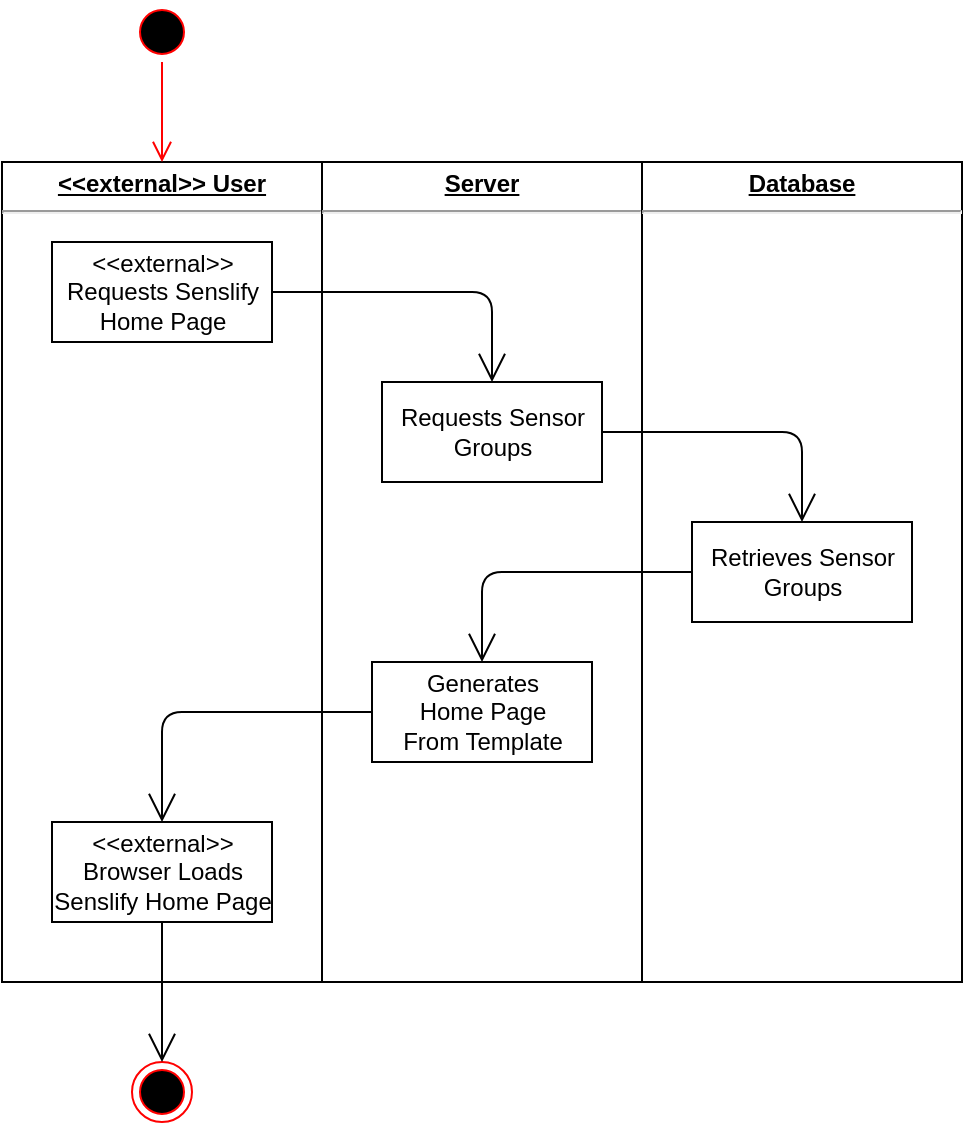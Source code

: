 <mxfile version="14.7.7" type="device" pages="4"><diagram id="7vU6xq8PVI_5vJWjdrWV" name="Home Page Diagram"><mxGraphModel dx="539" dy="767" grid="1" gridSize="10" guides="1" tooltips="1" connect="1" arrows="1" fold="1" page="1" pageScale="1" pageWidth="850" pageHeight="1100" math="0" shadow="0"><root><mxCell id="0"/><mxCell id="1" parent="0"/><mxCell id="Bgn4ZwDKFBpzbziRqed_-10" value="&lt;p style=&quot;margin: 0px ; margin-top: 4px ; text-align: center ; text-decoration: underline&quot;&gt;&lt;b&gt;&amp;lt;&amp;lt;external&amp;gt;&amp;gt; User&lt;/b&gt;&lt;/p&gt;&lt;hr&gt;&lt;p style=&quot;margin: 0px ; margin-left: 8px&quot;&gt;&lt;br&gt;&lt;br&gt;&lt;/p&gt;" style="verticalAlign=top;align=left;overflow=fill;fontSize=12;fontFamily=Helvetica;html=1;" vertex="1" parent="1"><mxGeometry x="160" y="250" width="160" height="410" as="geometry"/></mxCell><mxCell id="Bgn4ZwDKFBpzbziRqed_-11" value="&lt;p style=&quot;margin: 0px ; margin-top: 4px ; text-align: center ; text-decoration: underline&quot;&gt;&lt;b&gt;Server&lt;br&gt;&lt;/b&gt;&lt;/p&gt;&lt;hr&gt;&lt;p style=&quot;margin: 0px ; margin-left: 8px&quot;&gt;&lt;br&gt;&lt;br&gt;&lt;/p&gt;" style="verticalAlign=top;align=left;overflow=fill;fontSize=12;fontFamily=Helvetica;html=1;" vertex="1" parent="1"><mxGeometry x="320" y="250" width="160" height="410" as="geometry"/></mxCell><mxCell id="Bgn4ZwDKFBpzbziRqed_-12" value="&lt;p style=&quot;margin: 0px ; margin-top: 4px ; text-align: center ; text-decoration: underline&quot;&gt;&lt;b&gt;Database&lt;br&gt;&lt;/b&gt;&lt;/p&gt;&lt;hr&gt;&lt;p style=&quot;margin: 0px ; margin-left: 8px&quot;&gt;&lt;br&gt;&lt;br&gt;&lt;/p&gt;" style="verticalAlign=top;align=left;overflow=fill;fontSize=12;fontFamily=Helvetica;html=1;" vertex="1" parent="1"><mxGeometry x="480" y="250" width="160" height="410" as="geometry"/></mxCell><mxCell id="Bgn4ZwDKFBpzbziRqed_-13" value="" style="ellipse;html=1;shape=startState;fillColor=#000000;strokeColor=#ff0000;" vertex="1" parent="1"><mxGeometry x="225" y="170" width="30" height="30" as="geometry"/></mxCell><mxCell id="Bgn4ZwDKFBpzbziRqed_-14" value="" style="edgeStyle=orthogonalEdgeStyle;html=1;verticalAlign=bottom;endArrow=open;endSize=8;strokeColor=#ff0000;" edge="1" source="Bgn4ZwDKFBpzbziRqed_-13" parent="1"><mxGeometry relative="1" as="geometry"><mxPoint x="240" y="250" as="targetPoint"/></mxGeometry></mxCell><mxCell id="Bgn4ZwDKFBpzbziRqed_-15" value="&amp;lt;&amp;lt;external&amp;gt;&amp;gt;&lt;br&gt;&lt;div&gt;Requests Senslify&lt;/div&gt;&lt;div&gt;Home Page&lt;br&gt;&lt;/div&gt;" style="html=1;" vertex="1" parent="1"><mxGeometry x="185" y="290" width="110" height="50" as="geometry"/></mxCell><mxCell id="Bgn4ZwDKFBpzbziRqed_-16" value="&lt;div&gt;Requests Sensor&lt;/div&gt;&lt;div&gt;Groups&lt;br&gt;&lt;/div&gt;" style="html=1;" vertex="1" parent="1"><mxGeometry x="350" y="360" width="110" height="50" as="geometry"/></mxCell><mxCell id="Bgn4ZwDKFBpzbziRqed_-17" value="&lt;div&gt;Retrieves Sensor&lt;/div&gt;&lt;div&gt;Groups&lt;/div&gt;" style="html=1;" vertex="1" parent="1"><mxGeometry x="505" y="430" width="110" height="50" as="geometry"/></mxCell><mxCell id="Bgn4ZwDKFBpzbziRqed_-18" value="Generates&lt;br&gt;&lt;div&gt;Home Page&lt;/div&gt;&lt;div&gt;From Template&lt;br&gt;&lt;/div&gt;" style="html=1;" vertex="1" parent="1"><mxGeometry x="345" y="500" width="110" height="50" as="geometry"/></mxCell><mxCell id="Bgn4ZwDKFBpzbziRqed_-20" value="&amp;lt;&amp;lt;external&amp;gt;&amp;gt;&lt;br&gt;&lt;div&gt;Browser Loads&lt;/div&gt;&lt;div&gt;Senslify Home Page&lt;br&gt;&lt;/div&gt;" style="html=1;" vertex="1" parent="1"><mxGeometry x="185" y="580" width="110" height="50" as="geometry"/></mxCell><mxCell id="Bgn4ZwDKFBpzbziRqed_-21" value="" style="ellipse;html=1;shape=endState;fillColor=#000000;strokeColor=#ff0000;" vertex="1" parent="1"><mxGeometry x="225" y="700" width="30" height="30" as="geometry"/></mxCell><mxCell id="Bgn4ZwDKFBpzbziRqed_-22" value="" style="endArrow=open;endFill=1;endSize=12;html=1;exitX=1;exitY=0.5;exitDx=0;exitDy=0;entryX=0.5;entryY=0;entryDx=0;entryDy=0;" edge="1" parent="1" source="Bgn4ZwDKFBpzbziRqed_-15" target="Bgn4ZwDKFBpzbziRqed_-16"><mxGeometry width="160" relative="1" as="geometry"><mxPoint x="320" y="480" as="sourcePoint"/><mxPoint x="480" y="480" as="targetPoint"/><Array as="points"><mxPoint x="405" y="315"/></Array></mxGeometry></mxCell><mxCell id="Bgn4ZwDKFBpzbziRqed_-23" value="" style="endArrow=open;endFill=1;endSize=12;html=1;exitX=0;exitY=0.5;exitDx=0;exitDy=0;entryX=0.5;entryY=0;entryDx=0;entryDy=0;" edge="1" parent="1" source="Bgn4ZwDKFBpzbziRqed_-17" target="Bgn4ZwDKFBpzbziRqed_-18"><mxGeometry width="160" relative="1" as="geometry"><mxPoint x="320" y="480" as="sourcePoint"/><mxPoint x="480" y="480" as="targetPoint"/><Array as="points"><mxPoint x="400" y="455"/></Array></mxGeometry></mxCell><mxCell id="Bgn4ZwDKFBpzbziRqed_-25" value="" style="endArrow=open;endFill=1;endSize=12;html=1;exitX=0;exitY=0.5;exitDx=0;exitDy=0;entryX=0.5;entryY=0;entryDx=0;entryDy=0;" edge="1" parent="1" source="Bgn4ZwDKFBpzbziRqed_-18" target="Bgn4ZwDKFBpzbziRqed_-20"><mxGeometry width="160" relative="1" as="geometry"><mxPoint x="345" y="605" as="sourcePoint"/><mxPoint x="480" y="480" as="targetPoint"/><Array as="points"><mxPoint x="240" y="525"/></Array></mxGeometry></mxCell><mxCell id="Bgn4ZwDKFBpzbziRqed_-26" value="" style="endArrow=open;endFill=1;endSize=12;html=1;exitX=0.5;exitY=1;exitDx=0;exitDy=0;entryX=0.5;entryY=0;entryDx=0;entryDy=0;" edge="1" parent="1" source="Bgn4ZwDKFBpzbziRqed_-20" target="Bgn4ZwDKFBpzbziRqed_-21"><mxGeometry width="160" relative="1" as="geometry"><mxPoint x="320" y="480" as="sourcePoint"/><mxPoint x="240" y="780" as="targetPoint"/></mxGeometry></mxCell><mxCell id="VEXKL4ZvFBfTpDSWIgLR-1" value="" style="endArrow=open;endFill=1;endSize=12;html=1;exitX=1;exitY=0.5;exitDx=0;exitDy=0;entryX=0.5;entryY=0;entryDx=0;entryDy=0;" edge="1" parent="1" source="Bgn4ZwDKFBpzbziRqed_-16" target="Bgn4ZwDKFBpzbziRqed_-17"><mxGeometry width="160" relative="1" as="geometry"><mxPoint x="320" y="510" as="sourcePoint"/><mxPoint x="480" y="510" as="targetPoint"/><Array as="points"><mxPoint x="560" y="385"/></Array></mxGeometry></mxCell></root></mxGraphModel></diagram><diagram id="hE1qJFECtyf4nlgfkOJH" name="Sensor Listing Page"><mxGraphModel dx="651" dy="927" grid="1" gridSize="10" guides="1" tooltips="1" connect="1" arrows="1" fold="1" page="1" pageScale="1" pageWidth="850" pageHeight="1100" math="0" shadow="0"><root><mxCell id="gs77wo2ixWOnIxInI8Z8-0"/><mxCell id="gs77wo2ixWOnIxInI8Z8-1" parent="gs77wo2ixWOnIxInI8Z8-0"/><mxCell id="YFj38I0YpxFhuUgsnM35-0" value="&lt;p style=&quot;margin: 0px ; margin-top: 4px ; text-align: center ; text-decoration: underline&quot;&gt;&lt;b&gt;&amp;lt;&amp;lt;external&amp;gt;&amp;gt; User&lt;/b&gt;&lt;/p&gt;&lt;hr&gt;&lt;p style=&quot;margin: 0px ; margin-left: 8px&quot;&gt;&lt;br&gt;&lt;br&gt;&lt;/p&gt;" style="verticalAlign=top;align=left;overflow=fill;fontSize=12;fontFamily=Helvetica;html=1;" vertex="1" parent="gs77wo2ixWOnIxInI8Z8-1"><mxGeometry x="200" y="160" width="160" height="720" as="geometry"/></mxCell><mxCell id="YFj38I0YpxFhuUgsnM35-1" value="&lt;p style=&quot;margin: 0px ; margin-top: 4px ; text-align: center ; text-decoration: underline&quot;&gt;&lt;b&gt;Server&lt;br&gt;&lt;/b&gt;&lt;/p&gt;&lt;hr&gt;&lt;p style=&quot;margin: 0px ; margin-left: 8px&quot;&gt;&lt;br&gt;&lt;br&gt;&lt;/p&gt;" style="verticalAlign=top;align=left;overflow=fill;fontSize=12;fontFamily=Helvetica;html=1;" vertex="1" parent="gs77wo2ixWOnIxInI8Z8-1"><mxGeometry x="360" y="160" width="160" height="720" as="geometry"/></mxCell><mxCell id="YFj38I0YpxFhuUgsnM35-2" value="&lt;p style=&quot;margin: 0px ; margin-top: 4px ; text-align: center ; text-decoration: underline&quot;&gt;&lt;b&gt;Database&lt;br&gt;&lt;/b&gt;&lt;/p&gt;&lt;hr&gt;&lt;p style=&quot;margin: 0px ; margin-left: 8px&quot;&gt;&lt;br&gt;&lt;br&gt;&lt;/p&gt;" style="verticalAlign=top;align=left;overflow=fill;fontSize=12;fontFamily=Helvetica;html=1;" vertex="1" parent="gs77wo2ixWOnIxInI8Z8-1"><mxGeometry x="520" y="160" width="160" height="720" as="geometry"/></mxCell><mxCell id="YFj38I0YpxFhuUgsnM35-3" value="" style="ellipse;html=1;shape=startState;fillColor=#000000;strokeColor=#ff0000;" vertex="1" parent="gs77wo2ixWOnIxInI8Z8-1"><mxGeometry x="265" y="70" width="30" height="30" as="geometry"/></mxCell><mxCell id="YFj38I0YpxFhuUgsnM35-4" value="" style="edgeStyle=orthogonalEdgeStyle;html=1;verticalAlign=bottom;endArrow=open;endSize=8;strokeColor=#ff0000;" edge="1" source="YFj38I0YpxFhuUgsnM35-3" parent="gs77wo2ixWOnIxInI8Z8-1"><mxGeometry relative="1" as="geometry"><mxPoint x="280" y="160.0" as="targetPoint"/></mxGeometry></mxCell><mxCell id="YFj38I0YpxFhuUgsnM35-19" value="&lt;div&gt;&amp;lt;&amp;lt;external&amp;gt;&amp;gt;&lt;br&gt;User Requests&lt;/div&gt;&lt;div&gt;Sensors Page&lt;br&gt;&lt;/div&gt;" style="html=1;" vertex="1" parent="gs77wo2ixWOnIxInI8Z8-1"><mxGeometry x="225" y="210" width="110" height="50" as="geometry"/></mxCell><mxCell id="YFj38I0YpxFhuUgsnM35-20" value="&lt;div&gt;'groupid'&lt;/div&gt;&lt;div&gt;included?&lt;br&gt;&lt;/div&gt;" style="strokeWidth=2;html=1;shape=mxgraph.flowchart.decision;whiteSpace=wrap;" vertex="1" parent="gs77wo2ixWOnIxInI8Z8-1"><mxGeometry x="392.5" y="290" width="95" height="80" as="geometry"/></mxCell><mxCell id="YFj38I0YpxFhuUgsnM35-23" value="&lt;div&gt;'groupid'&lt;/div&gt;&lt;div&gt;valid?&lt;br&gt;&lt;/div&gt;" style="strokeWidth=2;html=1;shape=mxgraph.flowchart.decision;whiteSpace=wrap;" vertex="1" parent="gs77wo2ixWOnIxInI8Z8-1"><mxGeometry x="552.5" y="400" width="95" height="80" as="geometry"/></mxCell><mxCell id="YFj38I0YpxFhuUgsnM35-24" value="&lt;div&gt;Retrieves Sensors&lt;/div&gt;&lt;div&gt;Using 'groupid'&lt;br&gt;&lt;/div&gt;" style="html=1;" vertex="1" parent="gs77wo2ixWOnIxInI8Z8-1"><mxGeometry x="545" y="520" width="110" height="50" as="geometry"/></mxCell><mxCell id="YFj38I0YpxFhuUgsnM35-26" value="&lt;div&gt;Generate&lt;/div&gt;&lt;div&gt;Error Page&lt;/div&gt;&lt;div&gt;From Template&lt;br&gt;&lt;/div&gt;" style="html=1;" vertex="1" parent="gs77wo2ixWOnIxInI8Z8-1"><mxGeometry x="385" y="520" width="110" height="50" as="geometry"/></mxCell><mxCell id="YFj38I0YpxFhuUgsnM35-30" value="" style="endArrow=open;endFill=1;endSize=12;html=1;exitX=1;exitY=0.5;exitDx=0;exitDy=0;entryX=0.5;entryY=0;entryDx=0;entryDy=0;entryPerimeter=0;" edge="1" parent="gs77wo2ixWOnIxInI8Z8-1" source="YFj38I0YpxFhuUgsnM35-19" target="YFj38I0YpxFhuUgsnM35-20"><mxGeometry width="160" relative="1" as="geometry"><mxPoint x="370" y="500" as="sourcePoint"/><mxPoint x="530" y="500" as="targetPoint"/><Array as="points"><mxPoint x="440" y="235"/></Array></mxGeometry></mxCell><mxCell id="YFj38I0YpxFhuUgsnM35-32" value="" style="endArrow=open;endFill=1;endSize=12;html=1;entryX=0.5;entryY=0;entryDx=0;entryDy=0;exitX=0.5;exitY=1;exitDx=0;exitDy=0;exitPerimeter=0;" edge="1" parent="gs77wo2ixWOnIxInI8Z8-1" source="YFj38I0YpxFhuUgsnM35-23" target="YFj38I0YpxFhuUgsnM35-24"><mxGeometry width="160" relative="1" as="geometry"><mxPoint x="370" y="500" as="sourcePoint"/><mxPoint x="530" y="500" as="targetPoint"/></mxGeometry></mxCell><mxCell id="YFj38I0YpxFhuUgsnM35-33" value="yes" style="edgeLabel;html=1;align=center;verticalAlign=middle;resizable=0;points=[];" vertex="1" connectable="0" parent="YFj38I0YpxFhuUgsnM35-32"><mxGeometry x="-0.392" y="-2" relative="1" as="geometry"><mxPoint as="offset"/></mxGeometry></mxCell><mxCell id="YFj38I0YpxFhuUgsnM35-34" value="&lt;div&gt;Generate Sensors&lt;/div&gt;&lt;div&gt;Page From&lt;/div&gt;&lt;div&gt;Template&lt;br&gt;&lt;/div&gt;" style="html=1;" vertex="1" parent="gs77wo2ixWOnIxInI8Z8-1"><mxGeometry x="385" y="700" width="110" height="50" as="geometry"/></mxCell><mxCell id="YFj38I0YpxFhuUgsnM35-35" value="&lt;div&gt;Sends Error Page&lt;/div&gt;&lt;div&gt;In Response&lt;/div&gt;&lt;div&gt;To User Request&lt;br&gt;&lt;/div&gt;" style="html=1;" vertex="1" parent="gs77wo2ixWOnIxInI8Z8-1"><mxGeometry x="385" y="610" width="110" height="50" as="geometry"/></mxCell><mxCell id="YFj38I0YpxFhuUgsnM35-36" value="" style="endArrow=open;endFill=1;endSize=12;html=1;exitX=0.5;exitY=1;exitDx=0;exitDy=0;entryX=0.5;entryY=0;entryDx=0;entryDy=0;" edge="1" parent="gs77wo2ixWOnIxInI8Z8-1" source="YFj38I0YpxFhuUgsnM35-26" target="YFj38I0YpxFhuUgsnM35-35"><mxGeometry width="160" relative="1" as="geometry"><mxPoint x="370" y="600" as="sourcePoint"/><mxPoint x="530" y="600" as="targetPoint"/></mxGeometry></mxCell><mxCell id="YFj38I0YpxFhuUgsnM35-37" value="&lt;div&gt;&amp;lt;&amp;lt;external&amp;gt;&amp;gt;&lt;br&gt;&lt;/div&gt;&lt;div&gt;Browser Loads&lt;/div&gt;&lt;div&gt;Error Page&lt;br&gt;&lt;/div&gt;" style="html=1;" vertex="1" parent="gs77wo2ixWOnIxInI8Z8-1"><mxGeometry x="225" y="700" width="110" height="50" as="geometry"/></mxCell><mxCell id="YFj38I0YpxFhuUgsnM35-38" value="&lt;div&gt;&amp;lt;&amp;lt;external&amp;gt;&amp;gt;&lt;br&gt;&lt;/div&gt;&lt;div&gt;Browser Loads&lt;/div&gt;&lt;div&gt;Sensors Page&lt;br&gt;&lt;/div&gt;" style="html=1;" vertex="1" parent="gs77wo2ixWOnIxInI8Z8-1"><mxGeometry x="225" y="790" width="110" height="50" as="geometry"/></mxCell><mxCell id="YFj38I0YpxFhuUgsnM35-39" value="" style="endArrow=open;endFill=1;endSize=12;html=1;exitX=0;exitY=0.5;exitDx=0;exitDy=0;entryX=0.5;entryY=0;entryDx=0;entryDy=0;" edge="1" parent="gs77wo2ixWOnIxInI8Z8-1" source="YFj38I0YpxFhuUgsnM35-35" target="YFj38I0YpxFhuUgsnM35-37"><mxGeometry width="160" relative="1" as="geometry"><mxPoint x="370" y="600" as="sourcePoint"/><mxPoint x="530" y="600" as="targetPoint"/><Array as="points"><mxPoint x="280" y="635"/></Array></mxGeometry></mxCell><mxCell id="YFj38I0YpxFhuUgsnM35-40" value="" style="endArrow=open;endFill=1;endSize=12;html=1;exitX=0.5;exitY=1;exitDx=0;exitDy=0;entryX=1;entryY=0.5;entryDx=0;entryDy=0;" edge="1" parent="gs77wo2ixWOnIxInI8Z8-1" source="YFj38I0YpxFhuUgsnM35-24" target="YFj38I0YpxFhuUgsnM35-34"><mxGeometry width="160" relative="1" as="geometry"><mxPoint x="370" y="600" as="sourcePoint"/><mxPoint x="530" y="600" as="targetPoint"/><Array as="points"><mxPoint x="600" y="725"/></Array></mxGeometry></mxCell><mxCell id="YFj38I0YpxFhuUgsnM35-41" value="" style="endArrow=open;endFill=1;endSize=12;html=1;exitX=0.5;exitY=1;exitDx=0;exitDy=0;entryX=1;entryY=0.5;entryDx=0;entryDy=0;" edge="1" parent="gs77wo2ixWOnIxInI8Z8-1" source="YFj38I0YpxFhuUgsnM35-34" target="YFj38I0YpxFhuUgsnM35-38"><mxGeometry width="160" relative="1" as="geometry"><mxPoint x="370" y="640" as="sourcePoint"/><mxPoint x="530" y="640" as="targetPoint"/><Array as="points"><mxPoint x="440" y="815"/></Array></mxGeometry></mxCell><mxCell id="YFj38I0YpxFhuUgsnM35-42" value="" style="ellipse;html=1;shape=endState;fillColor=#000000;strokeColor=#ff0000;" vertex="1" parent="gs77wo2ixWOnIxInI8Z8-1"><mxGeometry x="265" y="920" width="30" height="30" as="geometry"/></mxCell><mxCell id="YFj38I0YpxFhuUgsnM35-43" value="" style="endArrow=open;endFill=1;endSize=12;html=1;exitX=0.5;exitY=1;exitDx=0;exitDy=0;entryX=0.5;entryY=0;entryDx=0;entryDy=0;" edge="1" parent="gs77wo2ixWOnIxInI8Z8-1" source="YFj38I0YpxFhuUgsnM35-38" target="YFj38I0YpxFhuUgsnM35-42"><mxGeometry width="160" relative="1" as="geometry"><mxPoint x="370" y="770" as="sourcePoint"/><mxPoint x="530" y="770" as="targetPoint"/></mxGeometry></mxCell><mxCell id="YFj38I0YpxFhuUgsnM35-44" value="" style="endArrow=open;endFill=1;endSize=12;html=1;exitX=0;exitY=0.5;exitDx=0;exitDy=0;entryX=0;entryY=0.5;entryDx=0;entryDy=0;" edge="1" parent="gs77wo2ixWOnIxInI8Z8-1" source="YFj38I0YpxFhuUgsnM35-37" target="YFj38I0YpxFhuUgsnM35-42"><mxGeometry width="160" relative="1" as="geometry"><mxPoint x="370" y="770" as="sourcePoint"/><mxPoint x="530" y="770" as="targetPoint"/><Array as="points"><mxPoint x="210" y="725"/><mxPoint x="210" y="935"/></Array></mxGeometry></mxCell><mxCell id="_m6tno1XwIx70LzCtxi7-0" value="" style="endArrow=open;endFill=1;endSize=12;html=1;exitX=0.5;exitY=1;exitDx=0;exitDy=0;exitPerimeter=0;entryX=0.5;entryY=0;entryDx=0;entryDy=0;" edge="1" parent="gs77wo2ixWOnIxInI8Z8-1" source="YFj38I0YpxFhuUgsnM35-20" target="YFj38I0YpxFhuUgsnM35-26"><mxGeometry width="160" relative="1" as="geometry"><mxPoint x="370" y="520" as="sourcePoint"/><mxPoint x="530" y="520" as="targetPoint"/></mxGeometry></mxCell><mxCell id="_m6tno1XwIx70LzCtxi7-5" value="no" style="edgeLabel;html=1;align=center;verticalAlign=middle;resizable=0;points=[];" vertex="1" connectable="0" parent="_m6tno1XwIx70LzCtxi7-0"><mxGeometry x="0.207" y="-1" relative="1" as="geometry"><mxPoint x="1" y="-21" as="offset"/></mxGeometry></mxCell><mxCell id="_m6tno1XwIx70LzCtxi7-1" value="" style="endArrow=open;endFill=1;endSize=12;html=1;exitX=0;exitY=0.5;exitDx=0;exitDy=0;exitPerimeter=0;entryX=0.75;entryY=0;entryDx=0;entryDy=0;" edge="1" parent="gs77wo2ixWOnIxInI8Z8-1" source="YFj38I0YpxFhuUgsnM35-23" target="YFj38I0YpxFhuUgsnM35-26"><mxGeometry width="160" relative="1" as="geometry"><mxPoint x="370" y="520" as="sourcePoint"/><mxPoint x="530" y="520" as="targetPoint"/><Array as="points"><mxPoint x="468" y="440"/></Array></mxGeometry></mxCell><mxCell id="_m6tno1XwIx70LzCtxi7-4" value="no" style="edgeLabel;html=1;align=center;verticalAlign=middle;resizable=0;points=[];" vertex="1" connectable="0" parent="_m6tno1XwIx70LzCtxi7-1"><mxGeometry x="-0.218" y="4" relative="1" as="geometry"><mxPoint x="-1" y="-14" as="offset"/></mxGeometry></mxCell><mxCell id="_m6tno1XwIx70LzCtxi7-2" value="" style="endArrow=open;endFill=1;endSize=12;html=1;exitX=1;exitY=0.5;exitDx=0;exitDy=0;exitPerimeter=0;entryX=0.5;entryY=0;entryDx=0;entryDy=0;entryPerimeter=0;" edge="1" parent="gs77wo2ixWOnIxInI8Z8-1" source="YFj38I0YpxFhuUgsnM35-20" target="YFj38I0YpxFhuUgsnM35-23"><mxGeometry width="160" relative="1" as="geometry"><mxPoint x="370" y="520" as="sourcePoint"/><mxPoint x="530" y="520" as="targetPoint"/><Array as="points"><mxPoint x="600" y="330"/></Array></mxGeometry></mxCell><mxCell id="_m6tno1XwIx70LzCtxi7-3" value="yes" style="edgeLabel;html=1;align=center;verticalAlign=middle;resizable=0;points=[];" vertex="1" connectable="0" parent="_m6tno1XwIx70LzCtxi7-2"><mxGeometry x="0.067" y="-1" relative="1" as="geometry"><mxPoint y="-11" as="offset"/></mxGeometry></mxCell></root></mxGraphModel></diagram><diagram id="ZCrY8SFb3cOG6TexXFQ8" name="Sensor Info Page"><mxGraphModel dx="651" dy="927" grid="1" gridSize="10" guides="1" tooltips="1" connect="1" arrows="1" fold="1" page="1" pageScale="1" pageWidth="850" pageHeight="1100" math="0" shadow="0"><root><mxCell id="eeW3__406MEkTnNnHS5M-0"/><mxCell id="eeW3__406MEkTnNnHS5M-1" parent="eeW3__406MEkTnNnHS5M-0"/><mxCell id="psZH-MG55owE-w9dBigC-0" value="&lt;p style=&quot;margin: 0px ; margin-top: 4px ; text-align: center ; text-decoration: underline&quot;&gt;&lt;b&gt;&amp;lt;&amp;lt;external&amp;gt;&amp;gt; User&lt;/b&gt;&lt;/p&gt;&lt;hr&gt;&lt;p style=&quot;margin: 0px ; margin-left: 8px&quot;&gt;&lt;br&gt;&lt;br&gt;&lt;/p&gt;" style="verticalAlign=top;align=left;overflow=fill;fontSize=12;fontFamily=Helvetica;html=1;" vertex="1" parent="eeW3__406MEkTnNnHS5M-1"><mxGeometry x="210" y="170" width="160" height="720" as="geometry"/></mxCell><mxCell id="psZH-MG55owE-w9dBigC-1" value="&lt;p style=&quot;margin: 0px ; margin-top: 4px ; text-align: center ; text-decoration: underline&quot;&gt;&lt;b&gt;Server&lt;br&gt;&lt;/b&gt;&lt;/p&gt;&lt;hr&gt;&lt;p style=&quot;margin: 0px ; margin-left: 8px&quot;&gt;&lt;br&gt;&lt;br&gt;&lt;/p&gt;" style="verticalAlign=top;align=left;overflow=fill;fontSize=12;fontFamily=Helvetica;html=1;" vertex="1" parent="eeW3__406MEkTnNnHS5M-1"><mxGeometry x="370" y="170" width="160" height="720" as="geometry"/></mxCell><mxCell id="psZH-MG55owE-w9dBigC-2" value="&lt;p style=&quot;margin: 0px ; margin-top: 4px ; text-align: center ; text-decoration: underline&quot;&gt;&lt;b&gt;Database&lt;br&gt;&lt;/b&gt;&lt;/p&gt;&lt;hr&gt;&lt;p style=&quot;margin: 0px ; margin-left: 8px&quot;&gt;&lt;br&gt;&lt;br&gt;&lt;/p&gt;" style="verticalAlign=top;align=left;overflow=fill;fontSize=12;fontFamily=Helvetica;html=1;" vertex="1" parent="eeW3__406MEkTnNnHS5M-1"><mxGeometry x="530" y="170" width="160" height="720" as="geometry"/></mxCell><mxCell id="psZH-MG55owE-w9dBigC-3" value="" style="ellipse;html=1;shape=startState;fillColor=#000000;strokeColor=#ff0000;" vertex="1" parent="eeW3__406MEkTnNnHS5M-1"><mxGeometry x="275" y="80" width="30" height="30" as="geometry"/></mxCell><mxCell id="psZH-MG55owE-w9dBigC-4" value="" style="edgeStyle=orthogonalEdgeStyle;html=1;verticalAlign=bottom;endArrow=open;endSize=8;strokeColor=#ff0000;" edge="1" source="psZH-MG55owE-w9dBigC-3" parent="eeW3__406MEkTnNnHS5M-1"><mxGeometry relative="1" as="geometry"><mxPoint x="290.0" y="170" as="targetPoint"/></mxGeometry></mxCell><mxCell id="psZH-MG55owE-w9dBigC-5" value="&lt;div&gt;&amp;lt;&amp;lt;external&amp;gt;&amp;gt;&lt;br&gt;User Requests&lt;/div&gt;&lt;div&gt;Sensors Page&lt;br&gt;&lt;/div&gt;" style="html=1;" vertex="1" parent="eeW3__406MEkTnNnHS5M-1"><mxGeometry x="235" y="220" width="110" height="50" as="geometry"/></mxCell><mxCell id="psZH-MG55owE-w9dBigC-6" value="&lt;div&gt;'groupid'/&lt;br&gt;&lt;/div&gt;&lt;div&gt;'sensorid'&lt;/div&gt;&lt;div&gt;included?&lt;br&gt;&lt;/div&gt;" style="strokeWidth=2;html=1;shape=mxgraph.flowchart.decision;whiteSpace=wrap;" vertex="1" parent="eeW3__406MEkTnNnHS5M-1"><mxGeometry x="402.5" y="300" width="95" height="80" as="geometry"/></mxCell><mxCell id="psZH-MG55owE-w9dBigC-7" value="&lt;div&gt;'groupid'/&lt;br&gt;&lt;/div&gt;&lt;div&gt;'sensorid'&lt;/div&gt;&lt;div&gt;valid?&lt;br&gt;&lt;/div&gt;" style="strokeWidth=2;html=1;shape=mxgraph.flowchart.decision;whiteSpace=wrap;" vertex="1" parent="eeW3__406MEkTnNnHS5M-1"><mxGeometry x="562.5" y="410" width="95" height="80" as="geometry"/></mxCell><mxCell id="psZH-MG55owE-w9dBigC-8" value="&lt;div&gt;Retrieves Top-n&lt;/div&gt;&lt;div&gt;Most Recent &lt;br&gt;&lt;/div&gt;&lt;div&gt;Sensor Readings&lt;br&gt;&lt;/div&gt;" style="html=1;" vertex="1" parent="eeW3__406MEkTnNnHS5M-1"><mxGeometry x="555" y="530" width="110" height="50" as="geometry"/></mxCell><mxCell id="psZH-MG55owE-w9dBigC-10" value="&lt;div&gt;Generate&lt;/div&gt;&lt;div&gt;Error Page&lt;/div&gt;&lt;div&gt;From Template&lt;br&gt;&lt;/div&gt;" style="html=1;" vertex="1" parent="eeW3__406MEkTnNnHS5M-1"><mxGeometry x="395" y="530" width="110" height="50" as="geometry"/></mxCell><mxCell id="psZH-MG55owE-w9dBigC-13" value="" style="endArrow=open;endFill=1;endSize=12;html=1;exitX=1;exitY=0.5;exitDx=0;exitDy=0;entryX=0.5;entryY=0;entryDx=0;entryDy=0;entryPerimeter=0;" edge="1" source="psZH-MG55owE-w9dBigC-5" target="psZH-MG55owE-w9dBigC-6" parent="eeW3__406MEkTnNnHS5M-1"><mxGeometry width="160" relative="1" as="geometry"><mxPoint x="380" y="510" as="sourcePoint"/><mxPoint x="540" y="510" as="targetPoint"/><Array as="points"><mxPoint x="450" y="245"/></Array></mxGeometry></mxCell><mxCell id="psZH-MG55owE-w9dBigC-14" value="" style="endArrow=open;endFill=1;endSize=12;html=1;entryX=0.5;entryY=0;entryDx=0;entryDy=0;exitX=0.5;exitY=1;exitDx=0;exitDy=0;exitPerimeter=0;" edge="1" source="psZH-MG55owE-w9dBigC-7" target="psZH-MG55owE-w9dBigC-8" parent="eeW3__406MEkTnNnHS5M-1"><mxGeometry width="160" relative="1" as="geometry"><mxPoint x="380" y="510" as="sourcePoint"/><mxPoint x="540" y="510" as="targetPoint"/></mxGeometry></mxCell><mxCell id="psZH-MG55owE-w9dBigC-15" value="yes" style="edgeLabel;html=1;align=center;verticalAlign=middle;resizable=0;points=[];" vertex="1" connectable="0" parent="psZH-MG55owE-w9dBigC-14"><mxGeometry x="-0.392" y="-2" relative="1" as="geometry"><mxPoint as="offset"/></mxGeometry></mxCell><mxCell id="psZH-MG55owE-w9dBigC-16" value="&lt;div&gt;Generate Sensor&lt;/div&gt;&lt;div&gt;Info Page From&lt;/div&gt;&lt;div&gt;Template&lt;br&gt;&lt;/div&gt;" style="html=1;" vertex="1" parent="eeW3__406MEkTnNnHS5M-1"><mxGeometry x="395" y="710" width="110" height="50" as="geometry"/></mxCell><mxCell id="psZH-MG55owE-w9dBigC-17" value="&lt;div&gt;Sends Error Page&lt;/div&gt;&lt;div&gt;In Response&lt;/div&gt;&lt;div&gt;To User Request&lt;br&gt;&lt;/div&gt;" style="html=1;" vertex="1" parent="eeW3__406MEkTnNnHS5M-1"><mxGeometry x="395" y="620" width="110" height="50" as="geometry"/></mxCell><mxCell id="psZH-MG55owE-w9dBigC-18" value="" style="endArrow=open;endFill=1;endSize=12;html=1;exitX=0.5;exitY=1;exitDx=0;exitDy=0;entryX=0.5;entryY=0;entryDx=0;entryDy=0;" edge="1" source="psZH-MG55owE-w9dBigC-10" target="psZH-MG55owE-w9dBigC-17" parent="eeW3__406MEkTnNnHS5M-1"><mxGeometry width="160" relative="1" as="geometry"><mxPoint x="380" y="610" as="sourcePoint"/><mxPoint x="540" y="610" as="targetPoint"/></mxGeometry></mxCell><mxCell id="psZH-MG55owE-w9dBigC-19" value="&lt;div&gt;&amp;lt;&amp;lt;external&amp;gt;&amp;gt;&lt;br&gt;&lt;/div&gt;&lt;div&gt;Browser Loads&lt;/div&gt;&lt;div&gt;Error Page&lt;br&gt;&lt;/div&gt;" style="html=1;" vertex="1" parent="eeW3__406MEkTnNnHS5M-1"><mxGeometry x="235" y="710" width="110" height="50" as="geometry"/></mxCell><mxCell id="psZH-MG55owE-w9dBigC-20" value="&lt;div&gt;&amp;lt;&amp;lt;external&amp;gt;&amp;gt;&lt;br&gt;&lt;/div&gt;&lt;div&gt;Browser Loads&lt;/div&gt;&lt;div&gt;Sensor Info Page&lt;br&gt;&lt;/div&gt;" style="html=1;" vertex="1" parent="eeW3__406MEkTnNnHS5M-1"><mxGeometry x="235" y="800" width="110" height="50" as="geometry"/></mxCell><mxCell id="psZH-MG55owE-w9dBigC-21" value="" style="endArrow=open;endFill=1;endSize=12;html=1;exitX=0;exitY=0.5;exitDx=0;exitDy=0;entryX=0.5;entryY=0;entryDx=0;entryDy=0;" edge="1" source="psZH-MG55owE-w9dBigC-17" target="psZH-MG55owE-w9dBigC-19" parent="eeW3__406MEkTnNnHS5M-1"><mxGeometry width="160" relative="1" as="geometry"><mxPoint x="380" y="610" as="sourcePoint"/><mxPoint x="540" y="610" as="targetPoint"/><Array as="points"><mxPoint x="290" y="645"/></Array></mxGeometry></mxCell><mxCell id="psZH-MG55owE-w9dBigC-22" value="" style="endArrow=open;endFill=1;endSize=12;html=1;exitX=0.5;exitY=1;exitDx=0;exitDy=0;entryX=1;entryY=0.5;entryDx=0;entryDy=0;" edge="1" source="psZH-MG55owE-w9dBigC-8" target="psZH-MG55owE-w9dBigC-16" parent="eeW3__406MEkTnNnHS5M-1"><mxGeometry width="160" relative="1" as="geometry"><mxPoint x="380" y="610" as="sourcePoint"/><mxPoint x="540" y="610" as="targetPoint"/><Array as="points"><mxPoint x="610" y="735"/></Array></mxGeometry></mxCell><mxCell id="psZH-MG55owE-w9dBigC-23" value="" style="endArrow=open;endFill=1;endSize=12;html=1;exitX=0.5;exitY=1;exitDx=0;exitDy=0;entryX=1;entryY=0.5;entryDx=0;entryDy=0;" edge="1" source="psZH-MG55owE-w9dBigC-16" target="psZH-MG55owE-w9dBigC-20" parent="eeW3__406MEkTnNnHS5M-1"><mxGeometry width="160" relative="1" as="geometry"><mxPoint x="380" y="650" as="sourcePoint"/><mxPoint x="540" y="650" as="targetPoint"/><Array as="points"><mxPoint x="450" y="825"/></Array></mxGeometry></mxCell><mxCell id="psZH-MG55owE-w9dBigC-24" value="" style="ellipse;html=1;shape=endState;fillColor=#000000;strokeColor=#ff0000;" vertex="1" parent="eeW3__406MEkTnNnHS5M-1"><mxGeometry x="275" y="930" width="30" height="30" as="geometry"/></mxCell><mxCell id="psZH-MG55owE-w9dBigC-25" value="" style="endArrow=open;endFill=1;endSize=12;html=1;exitX=0.5;exitY=1;exitDx=0;exitDy=0;entryX=0.5;entryY=0;entryDx=0;entryDy=0;" edge="1" source="psZH-MG55owE-w9dBigC-20" target="psZH-MG55owE-w9dBigC-24" parent="eeW3__406MEkTnNnHS5M-1"><mxGeometry width="160" relative="1" as="geometry"><mxPoint x="380" y="780" as="sourcePoint"/><mxPoint x="540" y="780" as="targetPoint"/></mxGeometry></mxCell><mxCell id="psZH-MG55owE-w9dBigC-26" value="" style="endArrow=open;endFill=1;endSize=12;html=1;exitX=0;exitY=0.5;exitDx=0;exitDy=0;entryX=0;entryY=0.5;entryDx=0;entryDy=0;" edge="1" source="psZH-MG55owE-w9dBigC-19" target="psZH-MG55owE-w9dBigC-24" parent="eeW3__406MEkTnNnHS5M-1"><mxGeometry width="160" relative="1" as="geometry"><mxPoint x="380" y="780" as="sourcePoint"/><mxPoint x="540" y="780" as="targetPoint"/><Array as="points"><mxPoint x="220" y="735"/><mxPoint x="220" y="945"/></Array></mxGeometry></mxCell><mxCell id="-iP5cd-iy6U1EQwReSie-0" value="" style="endArrow=open;endFill=1;endSize=12;html=1;exitX=0;exitY=0.5;exitDx=0;exitDy=0;exitPerimeter=0;entryX=0.75;entryY=0;entryDx=0;entryDy=0;" edge="1" parent="eeW3__406MEkTnNnHS5M-1" source="psZH-MG55owE-w9dBigC-7" target="psZH-MG55owE-w9dBigC-10"><mxGeometry width="160" relative="1" as="geometry"><mxPoint x="360" y="530" as="sourcePoint"/><mxPoint x="520" y="530" as="targetPoint"/><Array as="points"><mxPoint x="478" y="450"/></Array></mxGeometry></mxCell><mxCell id="-iP5cd-iy6U1EQwReSie-5" value="no" style="edgeLabel;html=1;align=center;verticalAlign=middle;resizable=0;points=[];" vertex="1" connectable="0" parent="-iP5cd-iy6U1EQwReSie-0"><mxGeometry x="-0.228" y="1" relative="1" as="geometry"><mxPoint x="-9" y="-11" as="offset"/></mxGeometry></mxCell><mxCell id="-iP5cd-iy6U1EQwReSie-1" value="" style="endArrow=open;endFill=1;endSize=12;html=1;exitX=0.5;exitY=1;exitDx=0;exitDy=0;exitPerimeter=0;" edge="1" parent="eeW3__406MEkTnNnHS5M-1" source="psZH-MG55owE-w9dBigC-6"><mxGeometry width="160" relative="1" as="geometry"><mxPoint x="360" y="530" as="sourcePoint"/><mxPoint x="450" y="530" as="targetPoint"/></mxGeometry></mxCell><mxCell id="-iP5cd-iy6U1EQwReSie-6" value="no" style="edgeLabel;html=1;align=center;verticalAlign=middle;resizable=0;points=[];" vertex="1" connectable="0" parent="-iP5cd-iy6U1EQwReSie-1"><mxGeometry x="0.129" relative="1" as="geometry"><mxPoint y="-15" as="offset"/></mxGeometry></mxCell><mxCell id="-iP5cd-iy6U1EQwReSie-2" value="" style="endArrow=open;endFill=1;endSize=12;html=1;exitX=1;exitY=0.5;exitDx=0;exitDy=0;exitPerimeter=0;entryX=0.5;entryY=0;entryDx=0;entryDy=0;entryPerimeter=0;" edge="1" parent="eeW3__406MEkTnNnHS5M-1" source="psZH-MG55owE-w9dBigC-6" target="psZH-MG55owE-w9dBigC-7"><mxGeometry width="160" relative="1" as="geometry"><mxPoint x="360" y="530" as="sourcePoint"/><mxPoint x="520" y="530" as="targetPoint"/><Array as="points"><mxPoint x="610" y="340"/></Array></mxGeometry></mxCell><mxCell id="-iP5cd-iy6U1EQwReSie-4" value="yes" style="edgeLabel;html=1;align=center;verticalAlign=middle;resizable=0;points=[];" vertex="1" connectable="0" parent="-iP5cd-iy6U1EQwReSie-2"><mxGeometry x="0.076" y="-1" relative="1" as="geometry"><mxPoint y="-11" as="offset"/></mxGeometry></mxCell></root></mxGraphModel></diagram><diagram id="6RSHBfv8iAincluxNYdN" name="Sensor Reading Upload"><mxGraphModel dx="781" dy="1112" grid="1" gridSize="10" guides="1" tooltips="1" connect="1" arrows="1" fold="1" page="1" pageScale="1" pageWidth="850" pageHeight="1100" math="0" shadow="0"><root><mxCell id="Biew9piZPRh9ieugYXyP-0"/><mxCell id="Biew9piZPRh9ieugYXyP-1" parent="Biew9piZPRh9ieugYXyP-0"/><mxCell id="MsC_ZOep_u95DtsOFHB6-0" value="&lt;p style=&quot;margin: 0px ; margin-top: 4px ; text-align: center ; text-decoration: underline&quot;&gt;&lt;b&gt;&amp;lt;&amp;lt;external&amp;gt;&amp;gt; Sensor&lt;br&gt;&lt;/b&gt;&lt;/p&gt;&lt;hr&gt;&lt;p style=&quot;margin: 0px ; margin-left: 8px&quot;&gt;&lt;br&gt;&lt;br&gt;&lt;/p&gt;" style="verticalAlign=top;align=left;overflow=fill;fontSize=12;fontFamily=Helvetica;html=1;" vertex="1" parent="Biew9piZPRh9ieugYXyP-1"><mxGeometry x="120" y="120" width="160" height="850" as="geometry"/></mxCell><mxCell id="MsC_ZOep_u95DtsOFHB6-1" value="&lt;p style=&quot;margin: 0px ; margin-top: 4px ; text-align: center ; text-decoration: underline&quot;&gt;&lt;b&gt;&amp;lt;&amp;lt;external&amp;gt;&amp;gt; Gateway&lt;br&gt;&lt;/b&gt;&lt;/p&gt;&lt;hr&gt;&lt;p style=&quot;margin: 0px ; margin-left: 8px&quot;&gt;&lt;br&gt;&lt;br&gt;&lt;/p&gt;" style="verticalAlign=top;align=left;overflow=fill;fontSize=12;fontFamily=Helvetica;html=1;" vertex="1" parent="Biew9piZPRh9ieugYXyP-1"><mxGeometry x="280" y="120" width="160" height="850" as="geometry"/></mxCell><mxCell id="MsC_ZOep_u95DtsOFHB6-2" value="&lt;p style=&quot;margin: 0px ; margin-top: 4px ; text-align: center ; text-decoration: underline&quot;&gt;&lt;b&gt;Server&lt;br&gt;&lt;/b&gt;&lt;/p&gt;&lt;hr&gt;&lt;p style=&quot;margin: 0px ; margin-left: 8px&quot;&gt;&lt;br&gt;&lt;br&gt;&lt;/p&gt;" style="verticalAlign=top;align=left;overflow=fill;fontSize=12;fontFamily=Helvetica;html=1;" vertex="1" parent="Biew9piZPRh9ieugYXyP-1"><mxGeometry x="440" y="120" width="160" height="850" as="geometry"/></mxCell><mxCell id="MsC_ZOep_u95DtsOFHB6-3" value="&lt;p style=&quot;margin: 0px ; margin-top: 4px ; text-align: center ; text-decoration: underline&quot;&gt;&lt;b&gt;Database&lt;br&gt;&lt;/b&gt;&lt;/p&gt;&lt;hr&gt;&lt;p style=&quot;margin: 0px ; margin-left: 8px&quot;&gt;&lt;br&gt;&lt;br&gt;&lt;/p&gt;" style="verticalAlign=top;align=left;overflow=fill;fontSize=12;fontFamily=Helvetica;html=1;" vertex="1" parent="Biew9piZPRh9ieugYXyP-1"><mxGeometry x="600" y="120" width="160" height="850" as="geometry"/></mxCell><mxCell id="MsC_ZOep_u95DtsOFHB6-4" value="" style="ellipse;html=1;shape=startState;fillColor=#000000;strokeColor=#ff0000;" vertex="1" parent="Biew9piZPRh9ieugYXyP-1"><mxGeometry x="185" y="40" width="30" height="30" as="geometry"/></mxCell><mxCell id="MsC_ZOep_u95DtsOFHB6-5" value="" style="edgeStyle=orthogonalEdgeStyle;html=1;verticalAlign=bottom;endArrow=open;endSize=8;strokeColor=#ff0000;" edge="1" source="MsC_ZOep_u95DtsOFHB6-4" parent="Biew9piZPRh9ieugYXyP-1"><mxGeometry relative="1" as="geometry"><mxPoint x="200" y="120" as="targetPoint"/></mxGeometry></mxCell><mxCell id="MsC_ZOep_u95DtsOFHB6-6" value="&lt;div&gt;&amp;lt;&amp;lt;external&amp;gt;&amp;gt;&lt;/div&gt;&lt;div&gt;Generate Reading&lt;br&gt;&lt;/div&gt;" style="html=1;" vertex="1" parent="Biew9piZPRh9ieugYXyP-1"><mxGeometry x="145" y="170" width="110" height="50" as="geometry"/></mxCell><mxCell id="MsC_ZOep_u95DtsOFHB6-7" value="&lt;div&gt;&amp;lt;&amp;lt;external&amp;gt;&amp;gt;&lt;br&gt;Generate POST&lt;/div&gt;&lt;div&gt;Request&lt;br&gt;&lt;/div&gt;" style="html=1;" vertex="1" parent="Biew9piZPRh9ieugYXyP-1"><mxGeometry x="305" y="250" width="110" height="50" as="geometry"/></mxCell><mxCell id="525ahbvL25SdlaZTVSl0-0" value="&lt;div&gt;Request&lt;/div&gt;&lt;div&gt;Valid?&lt;br&gt;&lt;/div&gt;" style="strokeWidth=2;html=1;shape=mxgraph.flowchart.decision;whiteSpace=wrap;" vertex="1" parent="Biew9piZPRh9ieugYXyP-1"><mxGeometry x="472.5" y="330" width="95" height="80" as="geometry"/></mxCell><mxCell id="525ahbvL25SdlaZTVSl0-1" value="&lt;div&gt;Generate Error&lt;/div&gt;&lt;div&gt;Response&lt;br&gt;&lt;/div&gt;" style="html=1;" vertex="1" parent="Biew9piZPRh9ieugYXyP-1"><mxGeometry x="465" y="450" width="110" height="50" as="geometry"/></mxCell><mxCell id="525ahbvL25SdlaZTVSl0-2" value="&lt;div&gt;Message Reading&lt;/div&gt;&lt;div&gt;to Sensor Room&lt;br&gt;&lt;/div&gt;" style="html=1;" vertex="1" parent="Biew9piZPRh9ieugYXyP-1"><mxGeometry x="465" y="540" width="110" height="50" as="geometry"/></mxCell><mxCell id="525ahbvL25SdlaZTVSl0-3" value="&lt;div&gt;Upload Reading&lt;/div&gt;&lt;div&gt;Details to Database&lt;br&gt;&lt;/div&gt;" style="html=1;" vertex="1" parent="Biew9piZPRh9ieugYXyP-1"><mxGeometry x="465" y="630" width="110" height="50" as="geometry"/></mxCell><mxCell id="525ahbvL25SdlaZTVSl0-4" value="&lt;div&gt;Store Reading&lt;/div&gt;&lt;div&gt;Details in&lt;/div&gt;&lt;div&gt;Database&lt;br&gt;&lt;/div&gt;" style="html=1;" vertex="1" parent="Biew9piZPRh9ieugYXyP-1"><mxGeometry x="625" y="720" width="110" height="50" as="geometry"/></mxCell><mxCell id="525ahbvL25SdlaZTVSl0-5" value="Generate OK&lt;br&gt;Response" style="html=1;" vertex="1" parent="Biew9piZPRh9ieugYXyP-1"><mxGeometry x="465" y="810" width="110" height="50" as="geometry"/></mxCell><mxCell id="525ahbvL25SdlaZTVSl0-6" value="&amp;lt;&amp;lt;external&amp;gt;&amp;gt;&lt;br&gt;&lt;div&gt;Receive Response&lt;/div&gt;&lt;div&gt;From Server&lt;br&gt;&lt;/div&gt;" style="html=1;" vertex="1" parent="Biew9piZPRh9ieugYXyP-1"><mxGeometry x="305" y="900" width="110" height="50" as="geometry"/></mxCell><mxCell id="525ahbvL25SdlaZTVSl0-7" value="" style="endArrow=open;endFill=1;endSize=12;html=1;exitX=1;exitY=0.5;exitDx=0;exitDy=0;entryX=0.5;entryY=0;entryDx=0;entryDy=0;" edge="1" parent="Biew9piZPRh9ieugYXyP-1" source="MsC_ZOep_u95DtsOFHB6-6" target="MsC_ZOep_u95DtsOFHB6-7"><mxGeometry width="160" relative="1" as="geometry"><mxPoint x="370" y="490" as="sourcePoint"/><mxPoint x="530" y="490" as="targetPoint"/><Array as="points"><mxPoint x="360" y="195"/></Array></mxGeometry></mxCell><mxCell id="525ahbvL25SdlaZTVSl0-8" value="" style="endArrow=open;endFill=1;endSize=12;html=1;exitX=1;exitY=0.5;exitDx=0;exitDy=0;entryX=0.5;entryY=0;entryDx=0;entryDy=0;entryPerimeter=0;" edge="1" parent="Biew9piZPRh9ieugYXyP-1" source="MsC_ZOep_u95DtsOFHB6-7" target="525ahbvL25SdlaZTVSl0-0"><mxGeometry width="160" relative="1" as="geometry"><mxPoint x="370" y="490" as="sourcePoint"/><mxPoint x="530" y="490" as="targetPoint"/><Array as="points"><mxPoint x="520" y="275"/></Array></mxGeometry></mxCell><mxCell id="525ahbvL25SdlaZTVSl0-9" value="" style="endArrow=open;endFill=1;endSize=12;html=1;exitX=0.5;exitY=1;exitDx=0;exitDy=0;exitPerimeter=0;entryX=0.5;entryY=0;entryDx=0;entryDy=0;" edge="1" parent="Biew9piZPRh9ieugYXyP-1" source="525ahbvL25SdlaZTVSl0-0" target="525ahbvL25SdlaZTVSl0-1"><mxGeometry width="160" relative="1" as="geometry"><mxPoint x="370" y="490" as="sourcePoint"/><mxPoint x="530" y="490" as="targetPoint"/></mxGeometry></mxCell><mxCell id="525ahbvL25SdlaZTVSl0-21" value="No" style="edgeLabel;html=1;align=center;verticalAlign=middle;resizable=0;points=[];" vertex="1" connectable="0" parent="525ahbvL25SdlaZTVSl0-9"><mxGeometry x="-0.55" y="2" relative="1" as="geometry"><mxPoint x="-2" as="offset"/></mxGeometry></mxCell><mxCell id="525ahbvL25SdlaZTVSl0-11" value="" style="endArrow=open;endFill=1;endSize=12;html=1;exitX=1;exitY=0.5;exitDx=0;exitDy=0;exitPerimeter=0;entryX=1;entryY=0.5;entryDx=0;entryDy=0;" edge="1" parent="Biew9piZPRh9ieugYXyP-1" source="525ahbvL25SdlaZTVSl0-0" target="525ahbvL25SdlaZTVSl0-2"><mxGeometry width="160" relative="1" as="geometry"><mxPoint x="370" y="490" as="sourcePoint"/><mxPoint x="530" y="490" as="targetPoint"/><Array as="points"><mxPoint x="590" y="370"/><mxPoint x="590" y="565"/></Array></mxGeometry></mxCell><mxCell id="525ahbvL25SdlaZTVSl0-22" value="Yes" style="edgeLabel;html=1;align=center;verticalAlign=middle;resizable=0;points=[];" vertex="1" connectable="0" parent="525ahbvL25SdlaZTVSl0-11"><mxGeometry x="0.363" relative="1" as="geometry"><mxPoint x="-15" y="-145" as="offset"/></mxGeometry></mxCell><mxCell id="525ahbvL25SdlaZTVSl0-12" value="" style="endArrow=open;endFill=1;endSize=12;html=1;exitX=1;exitY=0.5;exitDx=0;exitDy=0;entryX=0.5;entryY=0;entryDx=0;entryDy=0;" edge="1" parent="Biew9piZPRh9ieugYXyP-1" source="525ahbvL25SdlaZTVSl0-3" target="525ahbvL25SdlaZTVSl0-4"><mxGeometry width="160" relative="1" as="geometry"><mxPoint x="370" y="490" as="sourcePoint"/><mxPoint x="530" y="490" as="targetPoint"/><Array as="points"><mxPoint x="680" y="655"/></Array></mxGeometry></mxCell><mxCell id="525ahbvL25SdlaZTVSl0-13" value="" style="endArrow=open;endFill=1;endSize=12;html=1;exitX=0.5;exitY=1;exitDx=0;exitDy=0;entryX=0.5;entryY=0;entryDx=0;entryDy=0;" edge="1" parent="Biew9piZPRh9ieugYXyP-1" source="525ahbvL25SdlaZTVSl0-2" target="525ahbvL25SdlaZTVSl0-3"><mxGeometry width="160" relative="1" as="geometry"><mxPoint x="370" y="490" as="sourcePoint"/><mxPoint x="530" y="490" as="targetPoint"/></mxGeometry></mxCell><mxCell id="525ahbvL25SdlaZTVSl0-16" value="" style="endArrow=open;endFill=1;endSize=12;html=1;entryX=0.5;entryY=0;entryDx=0;entryDy=0;exitX=0;exitY=0.5;exitDx=0;exitDy=0;" edge="1" parent="Biew9piZPRh9ieugYXyP-1" source="525ahbvL25SdlaZTVSl0-4" target="525ahbvL25SdlaZTVSl0-5"><mxGeometry width="160" relative="1" as="geometry"><mxPoint x="310" y="675" as="sourcePoint"/><mxPoint x="470" y="675" as="targetPoint"/><Array as="points"><mxPoint x="520" y="745"/></Array></mxGeometry></mxCell><mxCell id="525ahbvL25SdlaZTVSl0-17" value="" style="endArrow=open;endFill=1;endSize=12;html=1;exitX=0;exitY=0.5;exitDx=0;exitDy=0;entryX=0.5;entryY=0;entryDx=0;entryDy=0;" edge="1" parent="Biew9piZPRh9ieugYXyP-1" source="525ahbvL25SdlaZTVSl0-5" target="525ahbvL25SdlaZTVSl0-6"><mxGeometry width="160" relative="1" as="geometry"><mxPoint x="310" y="675" as="sourcePoint"/><mxPoint x="470" y="675" as="targetPoint"/><Array as="points"><mxPoint x="360" y="835"/></Array></mxGeometry></mxCell><mxCell id="525ahbvL25SdlaZTVSl0-18" value="" style="ellipse;html=1;shape=endState;fillColor=#000000;strokeColor=#ff0000;" vertex="1" parent="Biew9piZPRh9ieugYXyP-1"><mxGeometry x="345" y="1010" width="30" height="30" as="geometry"/></mxCell><mxCell id="525ahbvL25SdlaZTVSl0-19" value="" style="endArrow=open;endFill=1;endSize=12;html=1;entryX=0.5;entryY=0;entryDx=0;entryDy=0;exitX=0.5;exitY=1;exitDx=0;exitDy=0;" edge="1" parent="Biew9piZPRh9ieugYXyP-1" source="525ahbvL25SdlaZTVSl0-6" target="525ahbvL25SdlaZTVSl0-18"><mxGeometry width="160" relative="1" as="geometry"><mxPoint x="310" y="580" as="sourcePoint"/><mxPoint x="470" y="580" as="targetPoint"/></mxGeometry></mxCell><mxCell id="525ahbvL25SdlaZTVSl0-20" value="" style="endArrow=open;endFill=1;endSize=12;html=1;exitX=0;exitY=0.5;exitDx=0;exitDy=0;" edge="1" parent="Biew9piZPRh9ieugYXyP-1" source="525ahbvL25SdlaZTVSl0-1"><mxGeometry width="160" relative="1" as="geometry"><mxPoint x="310" y="580" as="sourcePoint"/><mxPoint x="330" y="900" as="targetPoint"/><Array as="points"><mxPoint x="330" y="475"/></Array></mxGeometry></mxCell></root></mxGraphModel></diagram></mxfile>